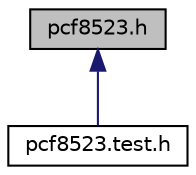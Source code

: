 digraph "pcf8523.h"
{
  edge [fontname="Helvetica",fontsize="10",labelfontname="Helvetica",labelfontsize="10"];
  node [fontname="Helvetica",fontsize="10",shape=record];
  Node1 [label="pcf8523.h",height=0.2,width=0.4,color="black", fillcolor="grey75", style="filled" fontcolor="black"];
  Node1 -> Node2 [dir="back",color="midnightblue",fontsize="10",style="solid",fontname="Helvetica"];
  Node2 [label="pcf8523.test.h",height=0.2,width=0.4,color="black", fillcolor="white", style="filled",URL="$pcf8523_8test_8h.html"];
}
